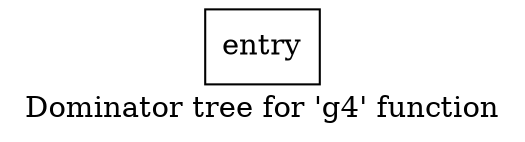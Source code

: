 digraph "Dominator tree for 'g4' function" {
	label="Dominator tree for 'g4' function";

	Node0x16c2cd0 [shape=record,label="{entry}"];
}
